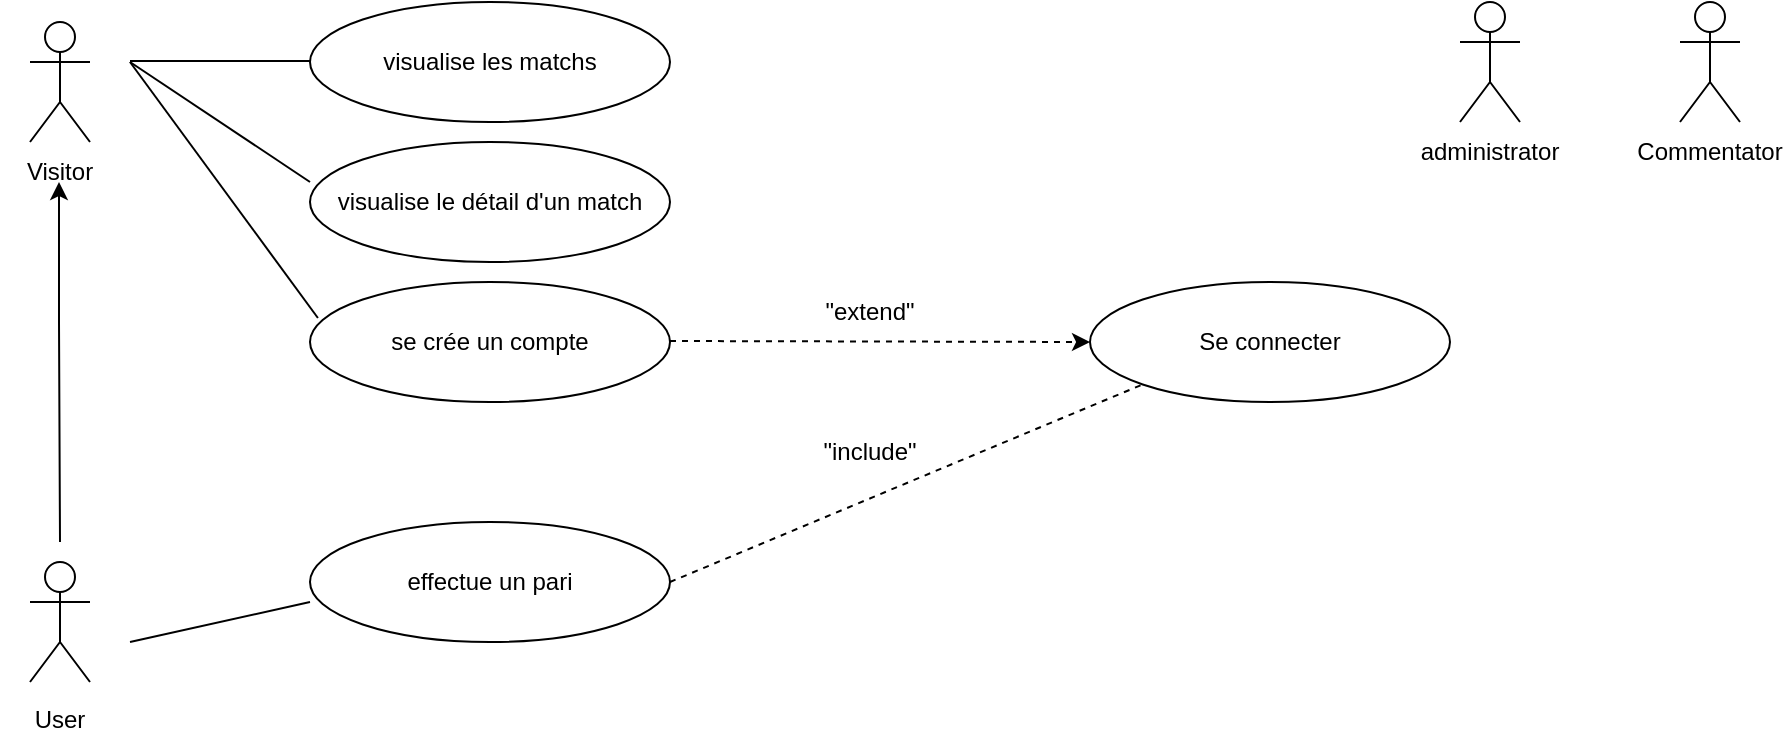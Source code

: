 <mxfile version="21.3.4" type="github">
  <diagram name="Page-1" id="zEKcaAosDp04uGz9b01u">
    <mxGraphModel dx="1050" dy="511" grid="1" gridSize="10" guides="1" tooltips="1" connect="1" arrows="1" fold="1" page="1" pageScale="1" pageWidth="1169" pageHeight="827" math="0" shadow="0">
      <root>
        <mxCell id="0" />
        <mxCell id="1" parent="0" />
        <object label="" id="wLdMi0JbWeujEpgoxF2W-1">
          <mxCell style="shape=umlActor;verticalLabelPosition=bottom;verticalAlign=top;html=1;outlineConnect=0;" parent="1" vertex="1">
            <mxGeometry x="70" y="50" width="30" height="60" as="geometry" />
          </mxCell>
        </object>
        <mxCell id="wLdMi0JbWeujEpgoxF2W-58" value="Visitor" style="text;html=1;strokeColor=none;fillColor=none;align=center;verticalAlign=middle;whiteSpace=wrap;rounded=0;" parent="1" vertex="1">
          <mxGeometry x="55" y="110" width="60" height="30" as="geometry" />
        </mxCell>
        <object label="" id="wLdMi0JbWeujEpgoxF2W-60">
          <mxCell style="shape=umlActor;verticalLabelPosition=bottom;verticalAlign=top;html=1;outlineConnect=0;" parent="1" vertex="1">
            <mxGeometry x="70" y="320" width="30" height="60" as="geometry" />
          </mxCell>
        </object>
        <mxCell id="wLdMi0JbWeujEpgoxF2W-61" value="User" style="text;html=1;strokeColor=none;fillColor=none;align=center;verticalAlign=middle;whiteSpace=wrap;rounded=0;" parent="1" vertex="1">
          <mxGeometry x="55" y="384" width="60" height="30" as="geometry" />
        </mxCell>
        <object label="" id="wLdMi0JbWeujEpgoxF2W-62">
          <mxCell style="shape=umlActor;verticalLabelPosition=bottom;verticalAlign=top;html=1;outlineConnect=0;" parent="1" vertex="1">
            <mxGeometry x="785" y="40" width="30" height="60" as="geometry" />
          </mxCell>
        </object>
        <mxCell id="wLdMi0JbWeujEpgoxF2W-63" value="administrator" style="text;html=1;strokeColor=none;fillColor=none;align=center;verticalAlign=middle;whiteSpace=wrap;rounded=0;" parent="1" vertex="1">
          <mxGeometry x="770" y="100" width="60" height="30" as="geometry" />
        </mxCell>
        <object label="" id="wLdMi0JbWeujEpgoxF2W-64">
          <mxCell style="shape=umlActor;verticalLabelPosition=bottom;verticalAlign=top;html=1;outlineConnect=0;" parent="1" vertex="1">
            <mxGeometry x="895" y="40" width="30" height="60" as="geometry" />
          </mxCell>
        </object>
        <mxCell id="wLdMi0JbWeujEpgoxF2W-65" value="Commentator" style="text;html=1;strokeColor=none;fillColor=none;align=center;verticalAlign=middle;whiteSpace=wrap;rounded=0;" parent="1" vertex="1">
          <mxGeometry x="880" y="100" width="60" height="30" as="geometry" />
        </mxCell>
        <mxCell id="wLdMi0JbWeujEpgoxF2W-66" value="" style="endArrow=classic;html=1;rounded=0;" parent="1" edge="1">
          <mxGeometry width="50" height="50" relative="1" as="geometry">
            <mxPoint x="84.5" y="200" as="sourcePoint" />
            <mxPoint x="84.5" y="130" as="targetPoint" />
            <Array as="points">
              <mxPoint x="85" y="310" />
              <mxPoint x="84.5" y="200" />
            </Array>
          </mxGeometry>
        </mxCell>
        <mxCell id="jrktIPFpg-V5dbfAkfg9-1" value="visualise les matchs" style="ellipse;whiteSpace=wrap;html=1;" vertex="1" parent="1">
          <mxGeometry x="210" y="40" width="180" height="60" as="geometry" />
        </mxCell>
        <mxCell id="jrktIPFpg-V5dbfAkfg9-3" value="" style="endArrow=none;html=1;rounded=0;" edge="1" parent="1">
          <mxGeometry width="50" height="50" relative="1" as="geometry">
            <mxPoint x="120" y="69.5" as="sourcePoint" />
            <mxPoint x="210" y="69.5" as="targetPoint" />
          </mxGeometry>
        </mxCell>
        <mxCell id="jrktIPFpg-V5dbfAkfg9-4" value="visualise le détail d&#39;un match" style="ellipse;whiteSpace=wrap;html=1;" vertex="1" parent="1">
          <mxGeometry x="210" y="110" width="180" height="60" as="geometry" />
        </mxCell>
        <mxCell id="jrktIPFpg-V5dbfAkfg9-5" value="se crée un compte" style="ellipse;whiteSpace=wrap;html=1;" vertex="1" parent="1">
          <mxGeometry x="210" y="180" width="180" height="60" as="geometry" />
        </mxCell>
        <mxCell id="jrktIPFpg-V5dbfAkfg9-6" value="Se connecter" style="ellipse;whiteSpace=wrap;html=1;" vertex="1" parent="1">
          <mxGeometry x="600" y="180" width="180" height="60" as="geometry" />
        </mxCell>
        <mxCell id="jrktIPFpg-V5dbfAkfg9-9" value="" style="endArrow=classic;html=1;rounded=0;entryX=0;entryY=0.5;entryDx=0;entryDy=0;dashed=1;" edge="1" parent="1" target="jrktIPFpg-V5dbfAkfg9-6">
          <mxGeometry width="50" height="50" relative="1" as="geometry">
            <mxPoint x="390" y="209.5" as="sourcePoint" />
            <mxPoint x="530" y="209.5" as="targetPoint" />
          </mxGeometry>
        </mxCell>
        <mxCell id="jrktIPFpg-V5dbfAkfg9-10" value="&quot;extend&quot;" style="text;html=1;strokeColor=none;fillColor=none;align=center;verticalAlign=middle;whiteSpace=wrap;rounded=0;" vertex="1" parent="1">
          <mxGeometry x="460" y="180" width="60" height="30" as="geometry" />
        </mxCell>
        <mxCell id="jrktIPFpg-V5dbfAkfg9-11" value="effectue un pari" style="ellipse;whiteSpace=wrap;html=1;" vertex="1" parent="1">
          <mxGeometry x="210" y="300" width="180" height="60" as="geometry" />
        </mxCell>
        <mxCell id="jrktIPFpg-V5dbfAkfg9-13" value="" style="endArrow=none;dashed=1;html=1;rounded=0;entryX=0;entryY=1;entryDx=0;entryDy=0;" edge="1" parent="1" target="jrktIPFpg-V5dbfAkfg9-6">
          <mxGeometry width="50" height="50" relative="1" as="geometry">
            <mxPoint x="390" y="330" as="sourcePoint" />
            <mxPoint x="440" y="280" as="targetPoint" />
          </mxGeometry>
        </mxCell>
        <mxCell id="jrktIPFpg-V5dbfAkfg9-14" value="&quot;include&quot;" style="text;html=1;strokeColor=none;fillColor=none;align=center;verticalAlign=middle;whiteSpace=wrap;rounded=0;" vertex="1" parent="1">
          <mxGeometry x="460" y="250" width="60" height="30" as="geometry" />
        </mxCell>
        <mxCell id="jrktIPFpg-V5dbfAkfg9-16" value="" style="endArrow=none;html=1;rounded=0;exitX=0;exitY=0.333;exitDx=0;exitDy=0;exitPerimeter=0;" edge="1" parent="1" source="jrktIPFpg-V5dbfAkfg9-4">
          <mxGeometry width="50" height="50" relative="1" as="geometry">
            <mxPoint x="130" y="140" as="sourcePoint" />
            <mxPoint x="120" y="70" as="targetPoint" />
          </mxGeometry>
        </mxCell>
        <mxCell id="jrktIPFpg-V5dbfAkfg9-17" value="" style="endArrow=none;html=1;rounded=0;exitX=0.022;exitY=0.3;exitDx=0;exitDy=0;exitPerimeter=0;" edge="1" parent="1" source="jrktIPFpg-V5dbfAkfg9-5">
          <mxGeometry width="50" height="50" relative="1" as="geometry">
            <mxPoint x="115" y="180" as="sourcePoint" />
            <mxPoint x="120" y="70" as="targetPoint" />
          </mxGeometry>
        </mxCell>
        <mxCell id="jrktIPFpg-V5dbfAkfg9-18" value="" style="endArrow=none;html=1;rounded=0;" edge="1" parent="1">
          <mxGeometry width="50" height="50" relative="1" as="geometry">
            <mxPoint x="210" y="340" as="sourcePoint" />
            <mxPoint x="120" y="360" as="targetPoint" />
            <Array as="points" />
          </mxGeometry>
        </mxCell>
      </root>
    </mxGraphModel>
  </diagram>
</mxfile>
